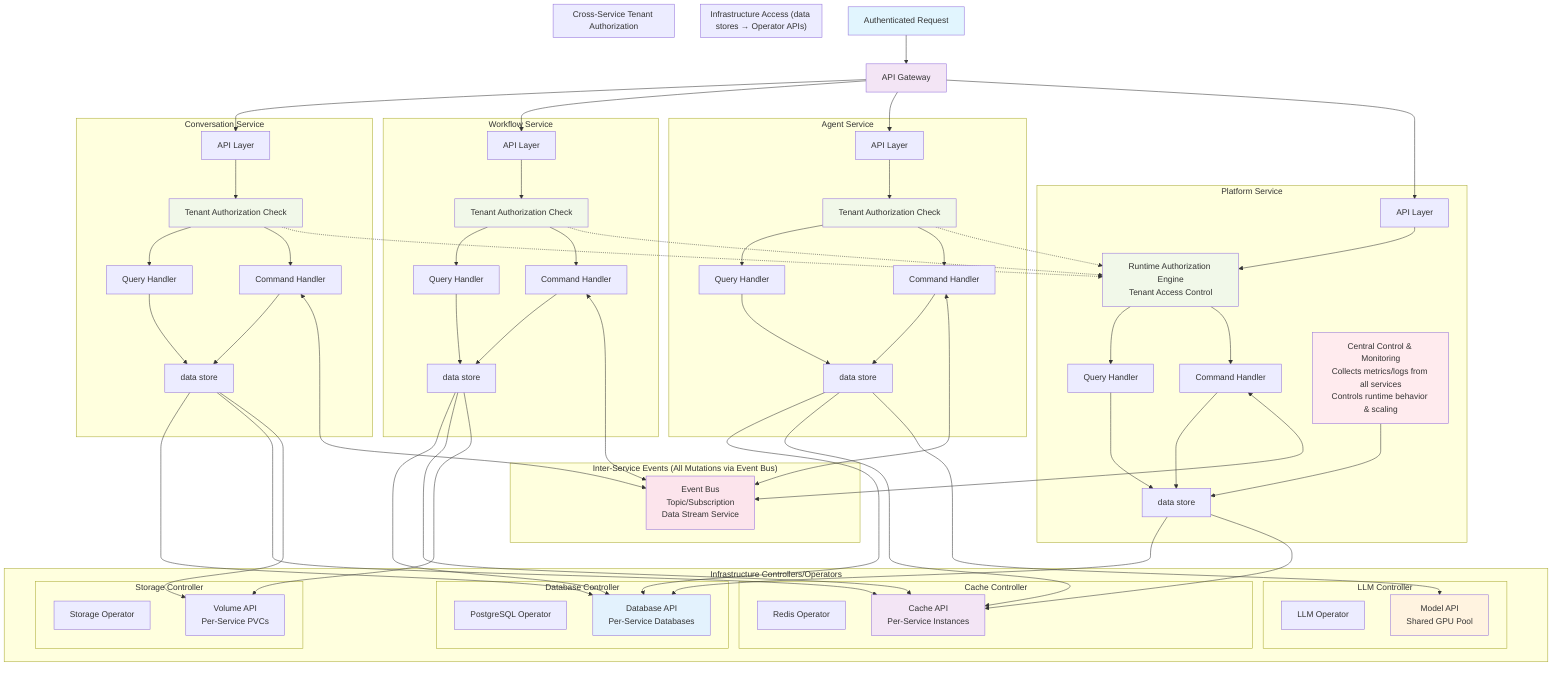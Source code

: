 flowchart TB
    AUTH_IN[Authenticated Request] --> API_GW[API Gateway]
    
    subgraph "Conversation Service"
        CONV_API[API Layer]
        CONV_AUTHZ[Tenant Authorization Check]
        CONV_QUERY[Query Handler]
        CONV_CMD[Command Handler]
        CONV_DATA[data store]
        
        CONV_API --> CONV_AUTHZ
        CONV_AUTHZ --> CONV_QUERY
        CONV_AUTHZ --> CONV_CMD
        CONV_QUERY --> CONV_DATA
        CONV_CMD --> CONV_DATA
    end
    
    subgraph "Workflow Service"
        WF_API[API Layer]
        WF_AUTHZ[Tenant Authorization Check]
        WF_QUERY[Query Handler]
        WF_CMD[Command Handler]
        WF_DATA[data store]
        
        WF_API --> WF_AUTHZ
        WF_AUTHZ --> WF_QUERY
        WF_AUTHZ --> WF_CMD
        WF_QUERY --> WF_DATA
        WF_CMD --> WF_DATA
    end
    
    subgraph "Agent Service"
        AGENT_API[API Layer]
        AGENT_AUTHZ[Tenant Authorization Check]
        AGENT_QUERY[Query Handler]
        AGENT_CMD[Command Handler]
        AGENT_DATA[data store]
        
        AGENT_API --> AGENT_AUTHZ
        AGENT_AUTHZ --> AGENT_QUERY
        AGENT_AUTHZ --> AGENT_CMD
        AGENT_QUERY --> AGENT_DATA
        AGENT_CMD --> AGENT_DATA
    end
    
    subgraph "Platform Service"
        PLATFORM_API[API Layer]
        PLATFORM_AUTHZ[Runtime Authorization Engine<br/>Tenant Access Control]
        PLATFORM_QUERY[Query Handler]
        PLATFORM_CMD[Command Handler]
        PLATFORM_MONITOR[Central Control & Monitoring<br/>Collects metrics/logs from all services<br/>Controls runtime behavior & scaling]
        PLATFORM_DATA[data store]
        
        PLATFORM_API --> PLATFORM_AUTHZ
        PLATFORM_AUTHZ --> PLATFORM_QUERY
        PLATFORM_AUTHZ --> PLATFORM_CMD
        PLATFORM_QUERY --> PLATFORM_DATA
        PLATFORM_CMD --> PLATFORM_DATA
        PLATFORM_MONITOR --> PLATFORM_DATA
    end
    
    API_GW --> CONV_API
    API_GW --> WF_API
    API_GW --> AGENT_API
    API_GW --> PLATFORM_API
    
    subgraph "Infrastructure Controllers/Operators"
        subgraph "Database Controller"
            DB_CTRL[PostgreSQL Operator]
            DB_API[Database API<br/>Per-Service Databases]
        end
        
        subgraph "Cache Controller"
            CACHE_CTRL[Redis Operator]
            CACHE_API[Cache API<br/>Per-Service Instances]
        end
        
        subgraph "Storage Controller"
            STORAGE_CTRL[Storage Operator]
            STORAGE_API[Volume API<br/>Per-Service PVCs]
        end
        
        subgraph "LLM Controller"
            LLM_CTRL[LLM Operator]
            LLM_API[Model API<br/>Shared GPU Pool]
        end
    end
    
    EVENT_BUS[Event Bus<br/>Topic/Subscription<br/>Data Stream Service]
    
    subgraph "Infrastructure Access (data stores → Operator APIs)"
        CONV_DATA --> DB_API
        CONV_DATA --> CACHE_API
        CONV_DATA --> STORAGE_API
        
        WF_DATA --> DB_API
        WF_DATA --> CACHE_API
        WF_DATA --> STORAGE_API
        
        AGENT_DATA --> DB_API
        AGENT_DATA --> CACHE_API
        AGENT_DATA --> LLM_API
        
        PLATFORM_DATA --> DB_API
        PLATFORM_DATA --> CACHE_API
    end
    
    subgraph "Inter-Service Events (All Mutations via Event Bus)"
        CONV_CMD <--> EVENT_BUS
        WF_CMD <--> EVENT_BUS
        AGENT_CMD <--> EVENT_BUS
        PLATFORM_CMD <--> EVENT_BUS
    end
    
    subgraph "Cross-Service Tenant Authorization"
        CONV_AUTHZ -.-> PLATFORM_AUTHZ
        WF_AUTHZ -.-> PLATFORM_AUTHZ
        AGENT_AUTHZ -.-> PLATFORM_AUTHZ
    end
    
    
    style AUTH_IN fill:#e1f5fe
    style API_GW fill:#f3e5f5
    style EVENT_BUS fill:#fce4ec
    style DB_API fill:#e3f2fd
    style CACHE_API fill:#f3e5f5
    style LLM_API fill:#fff3e0
    style PLATFORM_MONITOR fill:#ffebee
    style PLATFORM_AUTHZ fill:#f1f8e9
    style CONV_AUTHZ fill:#f1f8e9
    style WF_AUTHZ fill:#f1f8e9
    style AGENT_AUTHZ fill:#f1f8e9